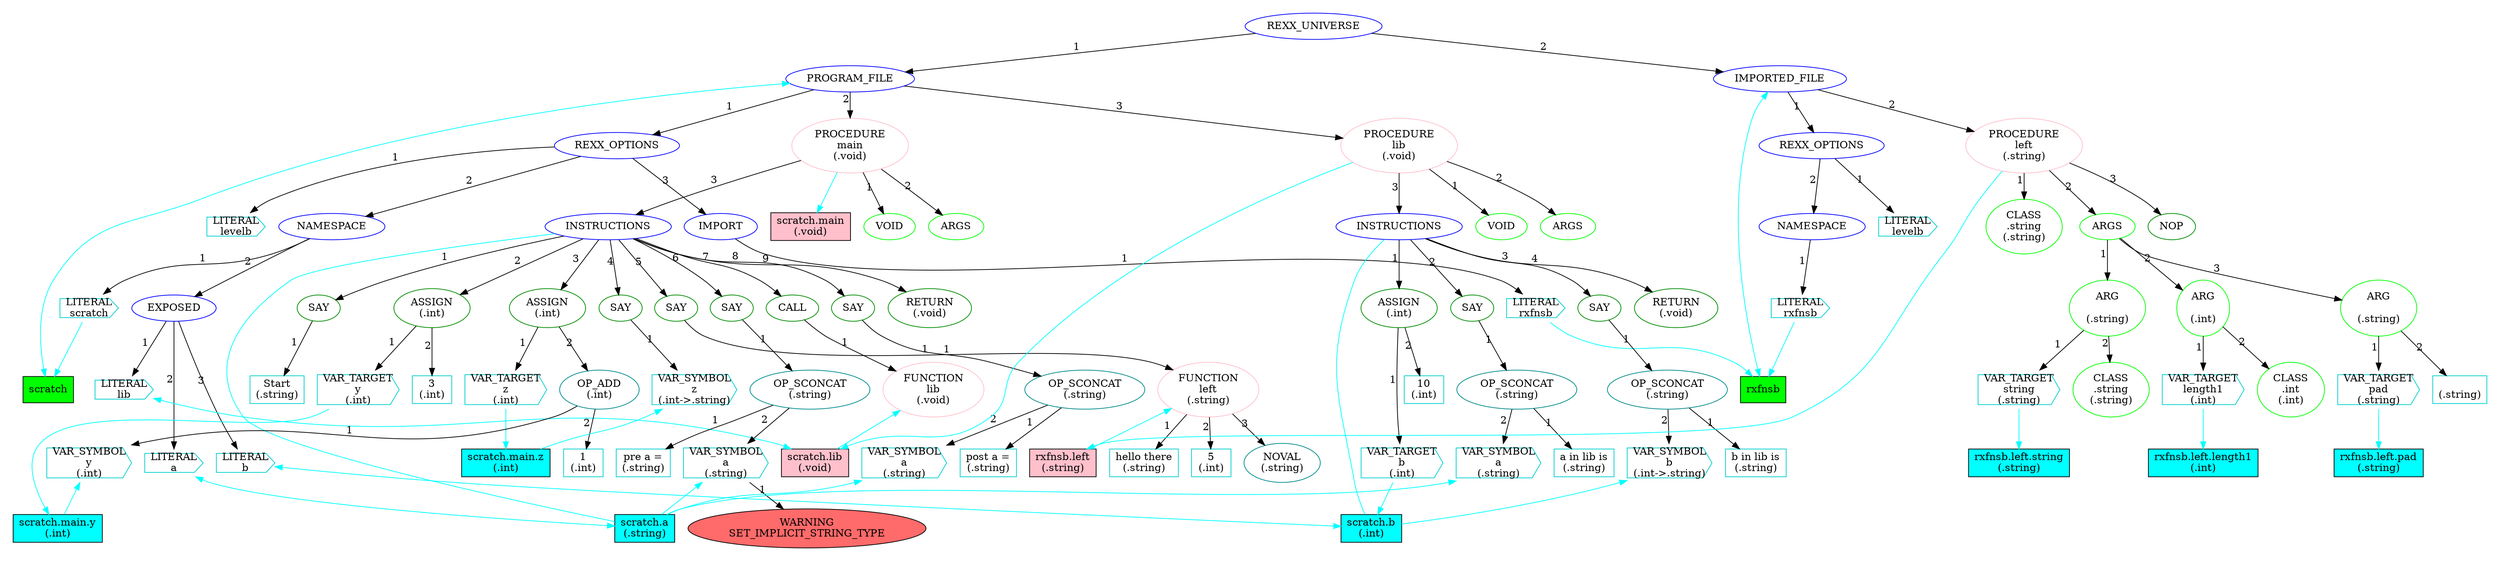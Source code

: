 digraph REXXAST { pad=0.25
subgraph scope_0x60000142c000{
n0x600003a2000052[ordering="out" label="REXX_UNIVERSE" color=blue]
subgraph scope_0x60000142c040{
n0x600003a2000053[ordering="out" label="PROGRAM_FILE" color=blue]
n0x600003a2000052 -> n0x600003a2000053 [xlabel="1"]
n0x600003a2000053 -> "s0x600003a2000052_scratch" [color=cyan dir="both"]
n0x600003a200002[ordering="out" label="REXX_OPTIONS" color=blue]
n0x600003a2000053 -> n0x600003a200002 [xlabel="1"]
n0x600003a200001[ordering="out" label="LITERAL\nlevelb" color=cyan3 shape=cds]
n0x600003a200002 -> n0x600003a200001 [xlabel="1"]
n0x600003a200008[ordering="out" label="NAMESPACE" color=blue]
n0x600003a200002 -> n0x600003a200008 [xlabel="2"]
n0x600003a200003[ordering="out" label="LITERAL\nscratch" color=cyan3 shape=cds]
n0x600003a200008 -> n0x600003a200003 [xlabel="1"]
n0x600003a200003 -> "s0x600003a2000052_scratch" [color=cyan dir="forward"]
n0x600003a200007[ordering="out" label="EXPOSED" color=blue]
n0x600003a200008 -> n0x600003a200007 [xlabel="2"]
n0x600003a200004[ordering="out" label="LITERAL\nlib" color=cyan3 shape=cds]
n0x600003a200007 -> n0x600003a200004 [xlabel="1"]
n0x600003a200004 -> "s0x600003a2000053_lib" [color=cyan dir="both"]
n0x600003a200005[ordering="out" label="LITERAL\na" color=cyan3 shape=cds]
n0x600003a200007 -> n0x600003a200005 [xlabel="2"]
n0x600003a200005 -> "s0x600003a2000053_a" [color=cyan dir="both"]
n0x600003a200006[ordering="out" label="LITERAL\nb" color=cyan3 shape=cds]
n0x600003a200007 -> n0x600003a200006 [xlabel="3"]
n0x600003a200006 -> "s0x600003a2000053_b" [color=cyan dir="both"]
n0x600003a2000010[ordering="out" label="IMPORT" color=blue]
n0x600003a200002 -> n0x600003a2000010 [xlabel="3"]
subgraph scope_0x60000142c040{
n0x600003a200009[ordering="out" label="LITERAL\nrxfnsb" color=cyan3 shape=cds]
n0x600003a2000010 -> n0x600003a200009 [xlabel="1"]
n0x600003a200009 -> "s0x600003a2000052_rxfnsb" [color=cyan dir="forward"]
"s0x600003a2000053_a"[style=filled fillcolor=cyan shape=box label="scratch.a\n(.string)\n"]
"s0x600003a2000053_b"[style=filled fillcolor=cyan shape=box label="scratch.b\n(.int)\n"]
"s0x600003a2000053_lib"[style=filled fillcolor=pink shape=box label="scratch.lib\n(.void)\n"]
"s0x600003a2000053_main"[style=filled fillcolor=pink shape=box label="scratch.main\n(.void)\n"]
}
subgraph scope_0x60000142c0c0{
n0x600003a2000054[ordering="out" label="PROCEDURE\nmain
(.void)" color=pink]
n0x600003a2000053 -> n0x600003a2000054 [xlabel="2"]
n0x600003a2000054 -> "s0x600003a2000053_main" [color=cyan dir="forward"]
n0x600003a2000055[ordering="out" label="VOID\n" color=green]
n0x600003a2000054 -> n0x600003a2000055 [xlabel="1"]
n0x600003a2000056[ordering="out" label="ARGS\n" color=green]
n0x600003a2000054 -> n0x600003a2000056 [xlabel="2"]
n0x600003a2000057[ordering="out" label="INSTRUCTIONS" color=blue]
n0x600003a2000054 -> n0x600003a2000057 [xlabel="3"]
n0x600003a2000057 -> "s0x600003a2000053_a" [color=cyan dir="none"]
n0x600003a2000012[ordering="out" label="SAY" color=green4]
n0x600003a2000057 -> n0x600003a2000012 [xlabel="1"]
n0x600003a2000011[ordering="out" label="Start
(.string)" color=cyan3 shape=box]
n0x600003a2000012 -> n0x600003a2000011 [xlabel="1"]
n0x600003a2000016[ordering="out" label="ASSIGN
(.int)" color=green4]
n0x600003a2000057 -> n0x600003a2000016 [xlabel="2"]
n0x600003a2000014[ordering="out" label="VAR_TARGET\ny
(.int)" color=cyan3 shape=cds]
n0x600003a2000016 -> n0x600003a2000014 [xlabel="1"]
n0x600003a2000014 -> "s0x600003a2000054_y" [color=cyan dir="forward"]
n0x600003a2000015[ordering="out" label="3
(.int)" color=cyan3 shape=box]
n0x600003a2000016 -> n0x600003a2000015 [xlabel="2"]
n0x600003a2000021[ordering="out" label="ASSIGN
(.int)" color=green4]
n0x600003a2000057 -> n0x600003a2000021 [xlabel="3"]
n0x600003a2000017[ordering="out" label="VAR_TARGET\nz
(.int)" color=cyan3 shape=cds]
n0x600003a2000021 -> n0x600003a2000017 [xlabel="1"]
n0x600003a2000017 -> "s0x600003a2000054_z" [color=cyan dir="forward"]
n0x600003a2000020[ordering="out" label="OP_ADD
(.int)" color=darkcyan]
n0x600003a2000021 -> n0x600003a2000020 [xlabel="2"]
n0x600003a2000018[ordering="out" label="VAR_SYMBOL\ny
(.int)" color=cyan3 shape=cds]
n0x600003a2000020 -> n0x600003a2000018 [xlabel="1"]
n0x600003a2000018 -> "s0x600003a2000054_y" [color=cyan dir="back"]
n0x600003a2000019[ordering="out" label="1
(.int)" color=cyan3 shape=box]
n0x600003a2000020 -> n0x600003a2000019 [xlabel="2"]
n0x600003a2000023[ordering="out" label="SAY" color=green4]
n0x600003a2000057 -> n0x600003a2000023 [xlabel="4"]
n0x600003a2000022[ordering="out" label="VAR_SYMBOL\nz
(.int->.string)" color=cyan3 shape=cds]
n0x600003a2000023 -> n0x600003a2000022 [xlabel="1"]
n0x600003a2000022 -> "s0x600003a2000054_z" [color=cyan dir="back"]
n0x600003a2000027[ordering="out" label="SAY" color=green4]
n0x600003a2000057 -> n0x600003a2000027 [xlabel="5"]
n0x600003a2000026[ordering="out" label="FUNCTION\nleft
(.string)" color=pink]
n0x600003a2000027 -> n0x600003a2000026 [xlabel="1"]
n0x600003a2000026 -> "s0x600003a200009_left" [color=cyan dir="back"]
n0x600003a2000024[ordering="out" label="hello there
(.string)" color=cyan3 shape=box]
n0x600003a2000026 -> n0x600003a2000024 [xlabel="1"]
n0x600003a2000025[ordering="out" label="5
(.int)" color=cyan3 shape=box]
n0x600003a2000026 -> n0x600003a2000025 [xlabel="2"]
n0x600003a2000062[ordering="out" label="NOVAL
(.string)" color=darkcyan]
n0x600003a2000026 -> n0x600003a2000062 [xlabel="3"]
n0x600003a2000031[ordering="out" label="SAY" color=green4]
n0x600003a2000057 -> n0x600003a2000031 [xlabel="6"]
n0x600003a2000030[ordering="out" label="OP_SCONCAT
(.string)" color=darkcyan]
n0x600003a2000031 -> n0x600003a2000030 [xlabel="1"]
n0x600003a2000028[ordering="out" label="pre a =
(.string)" color=cyan3 shape=box]
n0x600003a2000030 -> n0x600003a2000028 [xlabel="1"]
n0x600003a2000029[ordering="out" label="VAR_SYMBOL\na
(.string)" color=cyan3 shape=cds]
n0x600003a2000030 -> n0x600003a2000029 [xlabel="2"]
n0x600003a2000029 -> "s0x600003a2000053_a" [color=cyan dir="back"]
n0x600003a2000061[ordering="out" label="WARNING\nSET_IMPLICIT_STRING_TYPE" style=filled fillcolor=indianred1]
n0x600003a2000029 -> n0x600003a2000061 [xlabel="1"]
n0x600003a2000033[ordering="out" label="CALL" color=green4]
n0x600003a2000057 -> n0x600003a2000033 [xlabel="7"]
n0x600003a2000032[ordering="out" label="FUNCTION\nlib
(.void)" color=pink]
n0x600003a2000033 -> n0x600003a2000032 [xlabel="1"]
n0x600003a2000032 -> "s0x600003a2000053_lib" [color=cyan dir="back"]
n0x600003a2000037[ordering="out" label="SAY" color=green4]
n0x600003a2000057 -> n0x600003a2000037 [xlabel="8"]
n0x600003a2000036[ordering="out" label="OP_SCONCAT
(.string)" color=darkcyan]
n0x600003a2000037 -> n0x600003a2000036 [xlabel="1"]
n0x600003a2000034[ordering="out" label="post a =
(.string)" color=cyan3 shape=box]
n0x600003a2000036 -> n0x600003a2000034 [xlabel="1"]
n0x600003a2000035[ordering="out" label="VAR_SYMBOL\na
(.string)" color=cyan3 shape=cds]
n0x600003a2000036 -> n0x600003a2000035 [xlabel="2"]
n0x600003a2000035 -> "s0x600003a2000053_a" [color=cyan dir="back"]
n0x600003a2000058[ordering="out" label="RETURN
(.void)" color=green4]
n0x600003a2000057 -> n0x600003a2000058 [xlabel="9"]
"s0x600003a2000054_y"[style=filled fillcolor=cyan shape=box label="scratch.main.y\n(.int)\n"]
"s0x600003a2000054_z"[style=filled fillcolor=cyan shape=box label="scratch.main.z\n(.int)\n"]
}
subgraph scope_0x60000142c100{
n0x600003a2000038[ordering="out" label="PROCEDURE\nlib
(.void)" color=pink]
n0x600003a2000053 -> n0x600003a2000038 [xlabel="3"]
n0x600003a2000038 -> "s0x600003a2000053_lib" [color=cyan dir="forward"]
n0x600003a2000039[ordering="out" label="VOID\n" color=green]
n0x600003a2000038 -> n0x600003a2000039 [xlabel="1"]
n0x600003a2000059[ordering="out" label="ARGS\n" color=green]
n0x600003a2000038 -> n0x600003a2000059 [xlabel="2"]
n0x600003a2000060[ordering="out" label="INSTRUCTIONS" color=blue]
n0x600003a2000038 -> n0x600003a2000060 [xlabel="3"]
n0x600003a2000060 -> "s0x600003a2000053_b" [color=cyan dir="none"]
n0x600003a2000042[ordering="out" label="ASSIGN
(.int)" color=green4]
n0x600003a2000060 -> n0x600003a2000042 [xlabel="1"]
n0x600003a2000040[ordering="out" label="VAR_TARGET\nb
(.int)" color=cyan3 shape=cds]
n0x600003a2000042 -> n0x600003a2000040 [xlabel="1"]
n0x600003a2000040 -> "s0x600003a2000053_b" [color=cyan dir="forward"]
n0x600003a2000041[ordering="out" label="10
(.int)" color=cyan3 shape=box]
n0x600003a2000042 -> n0x600003a2000041 [xlabel="2"]
n0x600003a2000046[ordering="out" label="SAY" color=green4]
n0x600003a2000060 -> n0x600003a2000046 [xlabel="2"]
n0x600003a2000045[ordering="out" label="OP_SCONCAT
(.string)" color=darkcyan]
n0x600003a2000046 -> n0x600003a2000045 [xlabel="1"]
n0x600003a2000043[ordering="out" label="a in lib is
(.string)" color=cyan3 shape=box]
n0x600003a2000045 -> n0x600003a2000043 [xlabel="1"]
n0x600003a2000044[ordering="out" label="VAR_SYMBOL\na
(.string)" color=cyan3 shape=cds]
n0x600003a2000045 -> n0x600003a2000044 [xlabel="2"]
n0x600003a2000044 -> "s0x600003a2000053_a" [color=cyan dir="back"]
n0x600003a2000050[ordering="out" label="SAY" color=green4]
n0x600003a2000060 -> n0x600003a2000050 [xlabel="3"]
n0x600003a2000049[ordering="out" label="OP_SCONCAT
(.string)" color=darkcyan]
n0x600003a2000050 -> n0x600003a2000049 [xlabel="1"]
n0x600003a2000047[ordering="out" label="b in lib is
(.string)" color=cyan3 shape=box]
n0x600003a2000049 -> n0x600003a2000047 [xlabel="1"]
n0x600003a2000048[ordering="out" label="VAR_SYMBOL\nb
(.int->.string)" color=cyan3 shape=cds]
n0x600003a2000049 -> n0x600003a2000048 [xlabel="2"]
n0x600003a2000048 -> "s0x600003a2000053_b" [color=cyan dir="back"]
n0x600003a2000051[ordering="out" label="RETURN
(.void)" color=green4]
n0x600003a2000060 -> n0x600003a2000051 [xlabel="4"]
}
"s0x600003a2000053_a"[style=filled fillcolor=cyan shape=box label="scratch.a\n(.string)\n"]
"s0x600003a2000053_b"[style=filled fillcolor=cyan shape=box label="scratch.b\n(.int)\n"]
"s0x600003a2000053_lib"[style=filled fillcolor=pink shape=box label="scratch.lib\n(.void)\n"]
"s0x600003a2000053_main"[style=filled fillcolor=pink shape=box label="scratch.main\n(.void)\n"]
}
subgraph scope_0x60000140bfc0{
n0x600003a328a019[ordering="out" label="IMPORTED_FILE" color=blue]
n0x600003a2000052 -> n0x600003a328a019 [xlabel="2"]
n0x600003a328a019 -> "s0x600003a2000052_rxfnsb" [color=cyan dir="both"]
n0x600003a328a02[ordering="out" label="REXX_OPTIONS" color=blue]
n0x600003a328a019 -> n0x600003a328a02 [xlabel="1"]
n0x600003a328a01[ordering="out" label="LITERAL\nlevelb" color=cyan3 shape=cds]
n0x600003a328a02 -> n0x600003a328a01 [xlabel="1"]
n0x600003a328a04[ordering="out" label="NAMESPACE" color=blue]
n0x600003a328a02 -> n0x600003a328a04 [xlabel="2"]
n0x600003a328a03[ordering="out" label="LITERAL\nrxfnsb" color=cyan3 shape=cds]
n0x600003a328a04 -> n0x600003a328a03 [xlabel="1"]
n0x600003a328a03 -> "s0x600003a2000052_rxfnsb" [color=cyan dir="forward"]
subgraph scope_0x60000142c080{
n0x600003a328a06[ordering="out" label="PROCEDURE\nleft
(.string)" color=pink]
n0x600003a328a019 -> n0x600003a328a06 [xlabel="2"]
n0x600003a328a06 -> "s0x600003a200009_left" [color=cyan dir="forward"]
subgraph scope_0x600001407500{
n0x600003a328a05[ordering="out" label="CLASS\n.string
(.string)" color=green]
n0x600003a328a06 -> n0x600003a328a05 [xlabel="1"]
"s0x600003a328a06_length1"[style=filled fillcolor=cyan shape=box label="rxfnsb.left.length1\n(.int)\n"]
"s0x600003a328a06_pad"[style=filled fillcolor=cyan shape=box label="rxfnsb.left.pad\n(.string)\n"]
"s0x600003a328a06_string"[style=filled fillcolor=cyan shape=box label="rxfnsb.left.string\n(.string)\n"]
}
subgraph scope_0x600001407500{
n0x600003a328a011[ordering="out" label="ARGS\n" color=green]
n0x600003a328a06 -> n0x600003a328a011 [xlabel="2"]
n0x600003a328a010[ordering="out" label="ARG\n
(.string)" color=green]
n0x600003a328a011 -> n0x600003a328a010 [xlabel="1"]
n0x600003a328a08[ordering="out" label="VAR_TARGET\nstring
(.string)" color=cyan3 shape=cds]
n0x600003a328a010 -> n0x600003a328a08 [xlabel="1"]
n0x600003a328a08 -> "s0x600003a328a06_string" [color=cyan dir="forward"]
n0x600003a328a09[ordering="out" label="CLASS\n.string
(.string)" color=green]
n0x600003a328a010 -> n0x600003a328a09 [xlabel="2"]
n0x600003a328a014[ordering="out" label="ARG\n
(.int)" color=green]
n0x600003a328a011 -> n0x600003a328a014 [xlabel="2"]
n0x600003a328a012[ordering="out" label="VAR_TARGET\nlength1
(.int)" color=cyan3 shape=cds]
n0x600003a328a014 -> n0x600003a328a012 [xlabel="1"]
n0x600003a328a012 -> "s0x600003a328a06_length1" [color=cyan dir="forward"]
n0x600003a328a013[ordering="out" label="CLASS\n.int
(.int)" color=green]
n0x600003a328a014 -> n0x600003a328a013 [xlabel="2"]
n0x600003a328a017[ordering="out" label="ARG\n
(.string)" color=green]
n0x600003a328a011 -> n0x600003a328a017 [xlabel="3"]
n0x600003a328a015[ordering="out" label="VAR_TARGET\npad
(.string)" color=cyan3 shape=cds]
n0x600003a328a017 -> n0x600003a328a015 [xlabel="1"]
n0x600003a328a015 -> "s0x600003a328a06_pad" [color=cyan dir="forward"]
n0x600003a328a016[ordering="out" label=" 
(.string)" color=cyan3 shape=box]
n0x600003a328a017 -> n0x600003a328a016 [xlabel="2"]
"s0x600003a328a06_length1"[style=filled fillcolor=cyan shape=box label="rxfnsb.left.length1\n(.int)\n"]
"s0x600003a328a06_pad"[style=filled fillcolor=cyan shape=box label="rxfnsb.left.pad\n(.string)\n"]
"s0x600003a328a06_string"[style=filled fillcolor=cyan shape=box label="rxfnsb.left.string\n(.string)\n"]
}
subgraph scope_0x600001407500{
n0x600003a328a020[ordering="out" label="NOP" color=green4]
n0x600003a328a06 -> n0x600003a328a020 [xlabel="3"]
"s0x600003a328a06_length1"[style=filled fillcolor=cyan shape=box label="rxfnsb.left.length1\n(.int)\n"]
"s0x600003a328a06_pad"[style=filled fillcolor=cyan shape=box label="rxfnsb.left.pad\n(.string)\n"]
"s0x600003a328a06_string"[style=filled fillcolor=cyan shape=box label="rxfnsb.left.string\n(.string)\n"]
}
"s0x600003a200009_left"[style=filled fillcolor=pink shape=box label="rxfnsb.left\n(.string)\n"]
}
}
"s0x600003a2000052_rxfnsb"[style=filled fillcolor=green shape=box label="rxfnsb"]
"s0x600003a2000052_scratch"[style=filled fillcolor=green shape=box label="scratch"]
}

}
